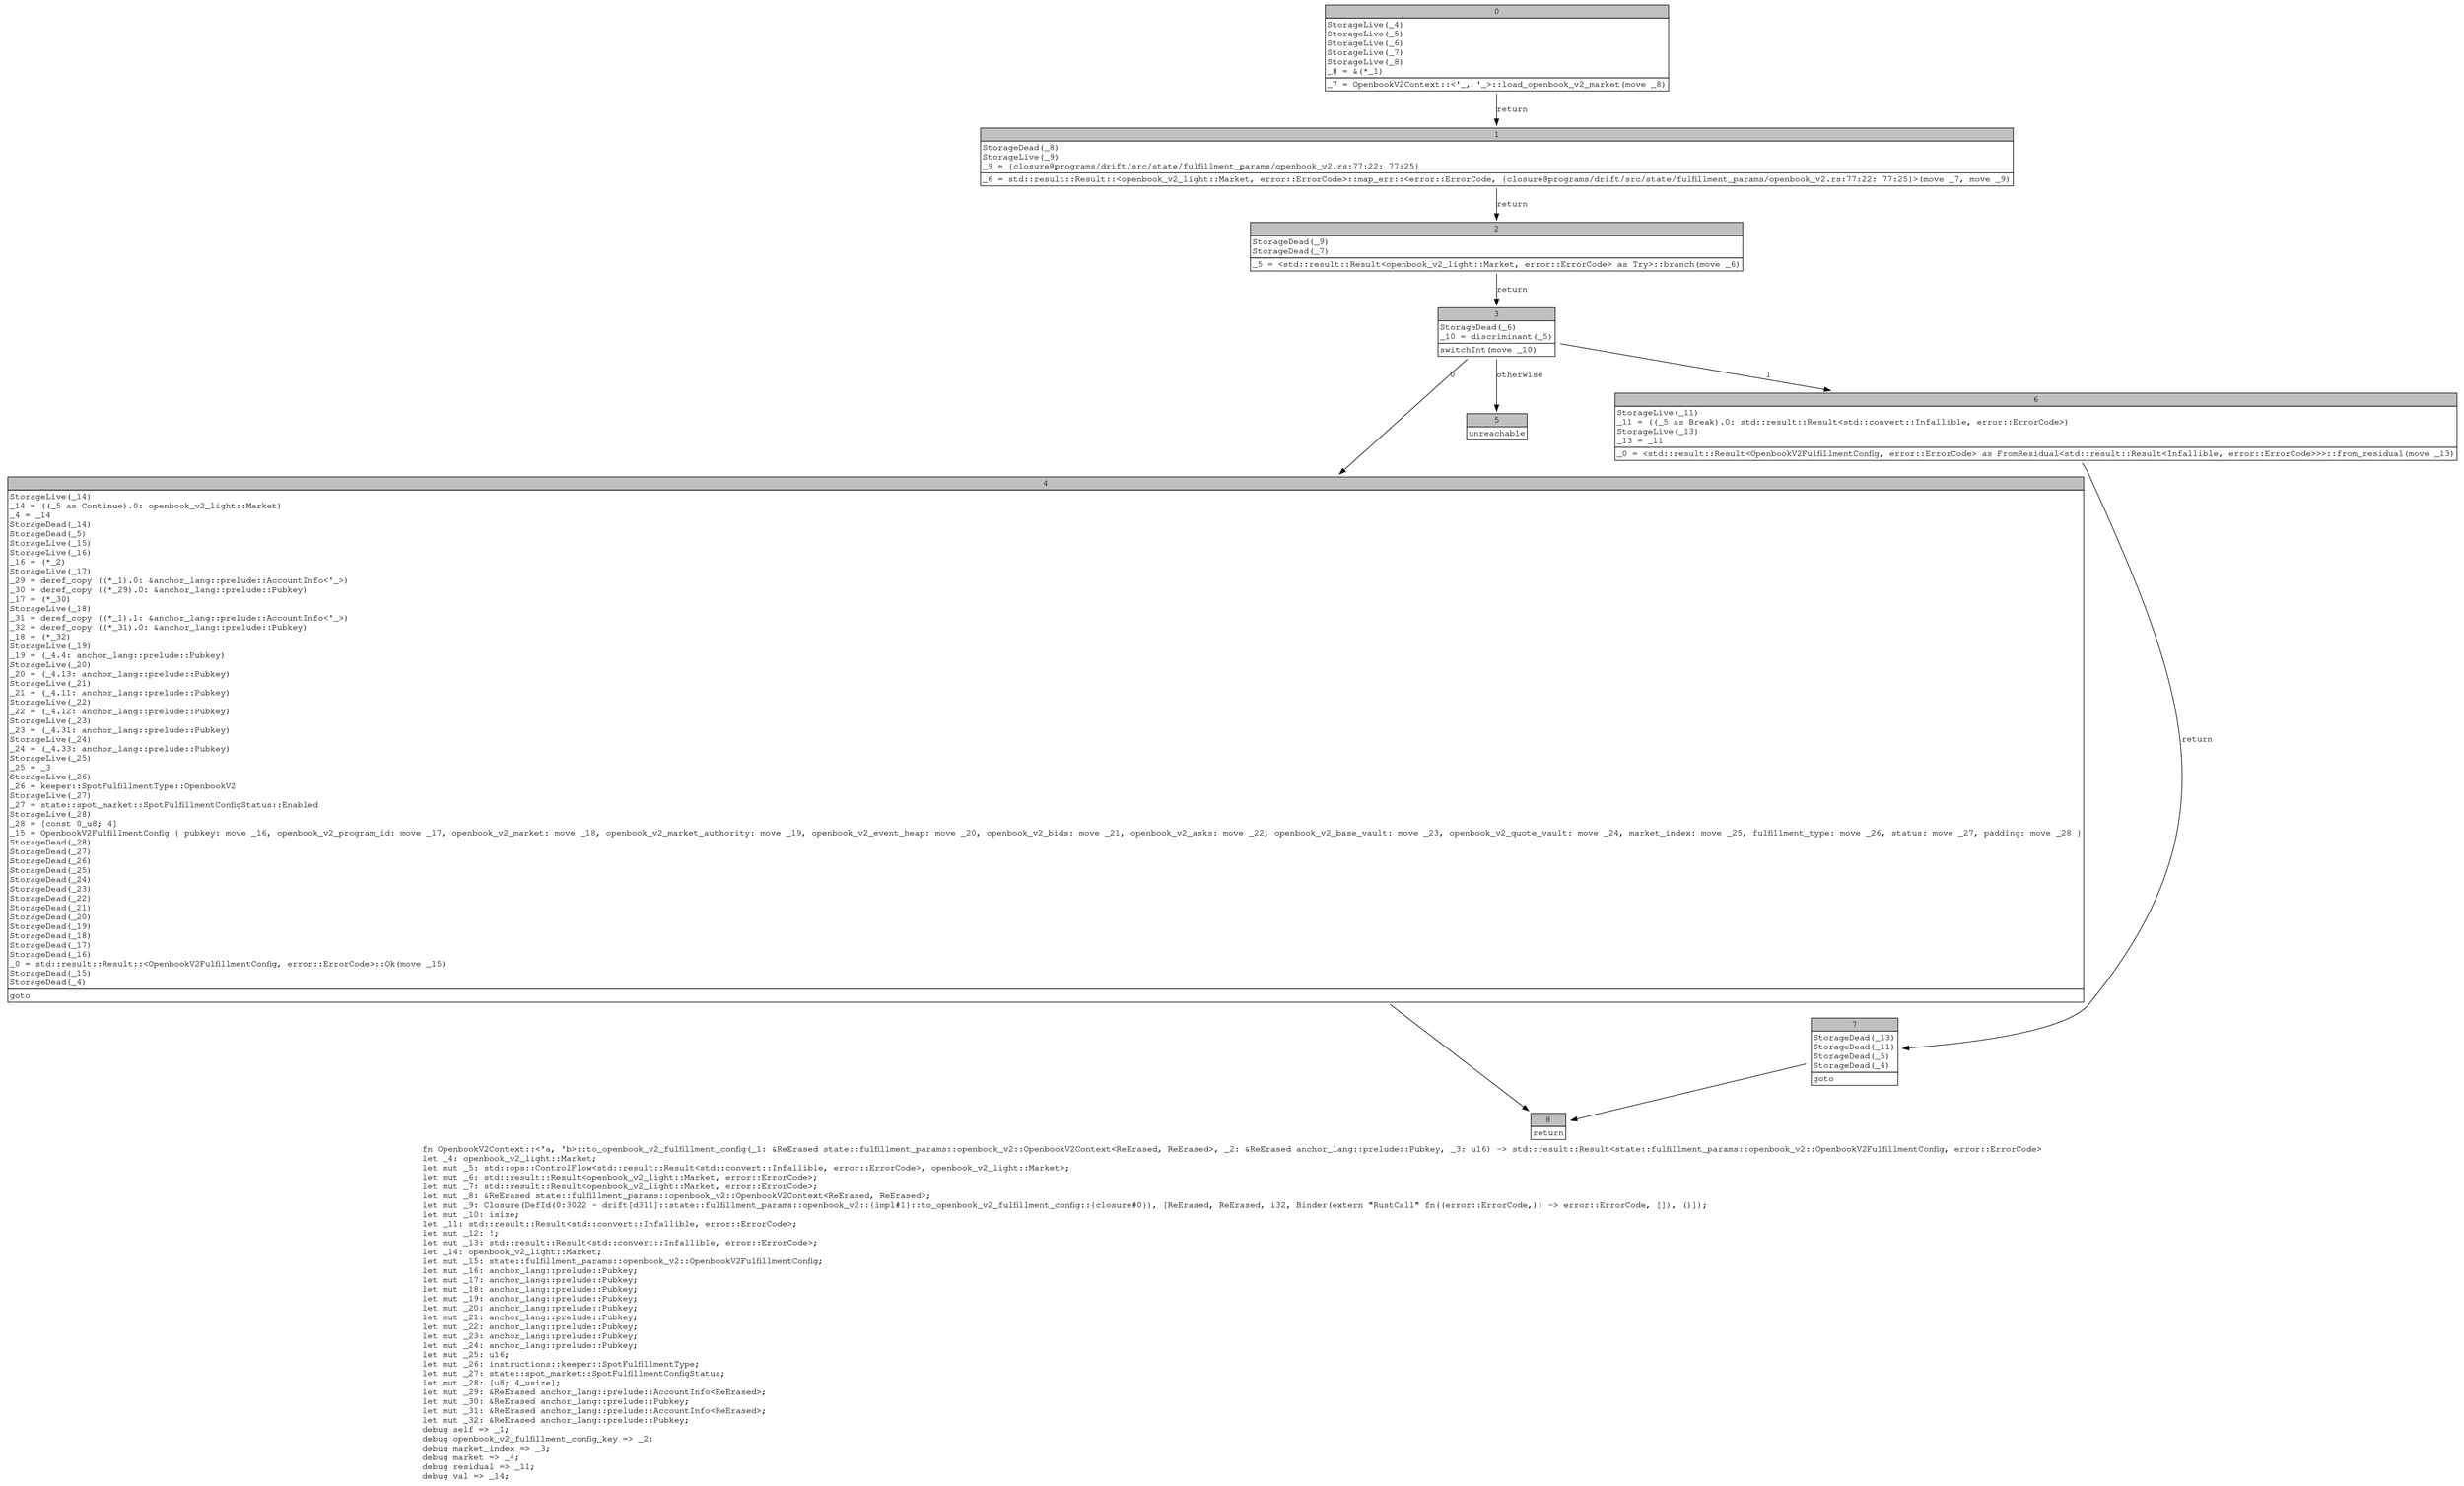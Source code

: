 digraph Mir_0_3021 {
    graph [fontname="Courier, monospace"];
    node [fontname="Courier, monospace"];
    edge [fontname="Courier, monospace"];
    label=<fn OpenbookV2Context::&lt;'a, 'b&gt;::to_openbook_v2_fulfillment_config(_1: &amp;ReErased state::fulfillment_params::openbook_v2::OpenbookV2Context&lt;ReErased, ReErased&gt;, _2: &amp;ReErased anchor_lang::prelude::Pubkey, _3: u16) -&gt; std::result::Result&lt;state::fulfillment_params::openbook_v2::OpenbookV2FulfillmentConfig, error::ErrorCode&gt;<br align="left"/>let _4: openbook_v2_light::Market;<br align="left"/>let mut _5: std::ops::ControlFlow&lt;std::result::Result&lt;std::convert::Infallible, error::ErrorCode&gt;, openbook_v2_light::Market&gt;;<br align="left"/>let mut _6: std::result::Result&lt;openbook_v2_light::Market, error::ErrorCode&gt;;<br align="left"/>let mut _7: std::result::Result&lt;openbook_v2_light::Market, error::ErrorCode&gt;;<br align="left"/>let mut _8: &amp;ReErased state::fulfillment_params::openbook_v2::OpenbookV2Context&lt;ReErased, ReErased&gt;;<br align="left"/>let mut _9: Closure(DefId(0:3022 ~ drift[d311]::state::fulfillment_params::openbook_v2::{impl#1}::to_openbook_v2_fulfillment_config::{closure#0}), [ReErased, ReErased, i32, Binder(extern &quot;RustCall&quot; fn((error::ErrorCode,)) -&gt; error::ErrorCode, []), ()]);<br align="left"/>let mut _10: isize;<br align="left"/>let _11: std::result::Result&lt;std::convert::Infallible, error::ErrorCode&gt;;<br align="left"/>let mut _12: !;<br align="left"/>let mut _13: std::result::Result&lt;std::convert::Infallible, error::ErrorCode&gt;;<br align="left"/>let _14: openbook_v2_light::Market;<br align="left"/>let mut _15: state::fulfillment_params::openbook_v2::OpenbookV2FulfillmentConfig;<br align="left"/>let mut _16: anchor_lang::prelude::Pubkey;<br align="left"/>let mut _17: anchor_lang::prelude::Pubkey;<br align="left"/>let mut _18: anchor_lang::prelude::Pubkey;<br align="left"/>let mut _19: anchor_lang::prelude::Pubkey;<br align="left"/>let mut _20: anchor_lang::prelude::Pubkey;<br align="left"/>let mut _21: anchor_lang::prelude::Pubkey;<br align="left"/>let mut _22: anchor_lang::prelude::Pubkey;<br align="left"/>let mut _23: anchor_lang::prelude::Pubkey;<br align="left"/>let mut _24: anchor_lang::prelude::Pubkey;<br align="left"/>let mut _25: u16;<br align="left"/>let mut _26: instructions::keeper::SpotFulfillmentType;<br align="left"/>let mut _27: state::spot_market::SpotFulfillmentConfigStatus;<br align="left"/>let mut _28: [u8; 4_usize];<br align="left"/>let mut _29: &amp;ReErased anchor_lang::prelude::AccountInfo&lt;ReErased&gt;;<br align="left"/>let mut _30: &amp;ReErased anchor_lang::prelude::Pubkey;<br align="left"/>let mut _31: &amp;ReErased anchor_lang::prelude::AccountInfo&lt;ReErased&gt;;<br align="left"/>let mut _32: &amp;ReErased anchor_lang::prelude::Pubkey;<br align="left"/>debug self =&gt; _1;<br align="left"/>debug openbook_v2_fulfillment_config_key =&gt; _2;<br align="left"/>debug market_index =&gt; _3;<br align="left"/>debug market =&gt; _4;<br align="left"/>debug residual =&gt; _11;<br align="left"/>debug val =&gt; _14;<br align="left"/>>;
    bb0__0_3021 [shape="none", label=<<table border="0" cellborder="1" cellspacing="0"><tr><td bgcolor="gray" align="center" colspan="1">0</td></tr><tr><td align="left" balign="left">StorageLive(_4)<br/>StorageLive(_5)<br/>StorageLive(_6)<br/>StorageLive(_7)<br/>StorageLive(_8)<br/>_8 = &amp;(*_1)<br/></td></tr><tr><td align="left">_7 = OpenbookV2Context::&lt;'_, '_&gt;::load_openbook_v2_market(move _8)</td></tr></table>>];
    bb1__0_3021 [shape="none", label=<<table border="0" cellborder="1" cellspacing="0"><tr><td bgcolor="gray" align="center" colspan="1">1</td></tr><tr><td align="left" balign="left">StorageDead(_8)<br/>StorageLive(_9)<br/>_9 = {closure@programs/drift/src/state/fulfillment_params/openbook_v2.rs:77:22: 77:25}<br/></td></tr><tr><td align="left">_6 = std::result::Result::&lt;openbook_v2_light::Market, error::ErrorCode&gt;::map_err::&lt;error::ErrorCode, {closure@programs/drift/src/state/fulfillment_params/openbook_v2.rs:77:22: 77:25}&gt;(move _7, move _9)</td></tr></table>>];
    bb2__0_3021 [shape="none", label=<<table border="0" cellborder="1" cellspacing="0"><tr><td bgcolor="gray" align="center" colspan="1">2</td></tr><tr><td align="left" balign="left">StorageDead(_9)<br/>StorageDead(_7)<br/></td></tr><tr><td align="left">_5 = &lt;std::result::Result&lt;openbook_v2_light::Market, error::ErrorCode&gt; as Try&gt;::branch(move _6)</td></tr></table>>];
    bb3__0_3021 [shape="none", label=<<table border="0" cellborder="1" cellspacing="0"><tr><td bgcolor="gray" align="center" colspan="1">3</td></tr><tr><td align="left" balign="left">StorageDead(_6)<br/>_10 = discriminant(_5)<br/></td></tr><tr><td align="left">switchInt(move _10)</td></tr></table>>];
    bb4__0_3021 [shape="none", label=<<table border="0" cellborder="1" cellspacing="0"><tr><td bgcolor="gray" align="center" colspan="1">4</td></tr><tr><td align="left" balign="left">StorageLive(_14)<br/>_14 = ((_5 as Continue).0: openbook_v2_light::Market)<br/>_4 = _14<br/>StorageDead(_14)<br/>StorageDead(_5)<br/>StorageLive(_15)<br/>StorageLive(_16)<br/>_16 = (*_2)<br/>StorageLive(_17)<br/>_29 = deref_copy ((*_1).0: &amp;anchor_lang::prelude::AccountInfo&lt;'_&gt;)<br/>_30 = deref_copy ((*_29).0: &amp;anchor_lang::prelude::Pubkey)<br/>_17 = (*_30)<br/>StorageLive(_18)<br/>_31 = deref_copy ((*_1).1: &amp;anchor_lang::prelude::AccountInfo&lt;'_&gt;)<br/>_32 = deref_copy ((*_31).0: &amp;anchor_lang::prelude::Pubkey)<br/>_18 = (*_32)<br/>StorageLive(_19)<br/>_19 = (_4.4: anchor_lang::prelude::Pubkey)<br/>StorageLive(_20)<br/>_20 = (_4.13: anchor_lang::prelude::Pubkey)<br/>StorageLive(_21)<br/>_21 = (_4.11: anchor_lang::prelude::Pubkey)<br/>StorageLive(_22)<br/>_22 = (_4.12: anchor_lang::prelude::Pubkey)<br/>StorageLive(_23)<br/>_23 = (_4.31: anchor_lang::prelude::Pubkey)<br/>StorageLive(_24)<br/>_24 = (_4.33: anchor_lang::prelude::Pubkey)<br/>StorageLive(_25)<br/>_25 = _3<br/>StorageLive(_26)<br/>_26 = keeper::SpotFulfillmentType::OpenbookV2<br/>StorageLive(_27)<br/>_27 = state::spot_market::SpotFulfillmentConfigStatus::Enabled<br/>StorageLive(_28)<br/>_28 = [const 0_u8; 4]<br/>_15 = OpenbookV2FulfillmentConfig { pubkey: move _16, openbook_v2_program_id: move _17, openbook_v2_market: move _18, openbook_v2_market_authority: move _19, openbook_v2_event_heap: move _20, openbook_v2_bids: move _21, openbook_v2_asks: move _22, openbook_v2_base_vault: move _23, openbook_v2_quote_vault: move _24, market_index: move _25, fulfillment_type: move _26, status: move _27, padding: move _28 }<br/>StorageDead(_28)<br/>StorageDead(_27)<br/>StorageDead(_26)<br/>StorageDead(_25)<br/>StorageDead(_24)<br/>StorageDead(_23)<br/>StorageDead(_22)<br/>StorageDead(_21)<br/>StorageDead(_20)<br/>StorageDead(_19)<br/>StorageDead(_18)<br/>StorageDead(_17)<br/>StorageDead(_16)<br/>_0 = std::result::Result::&lt;OpenbookV2FulfillmentConfig, error::ErrorCode&gt;::Ok(move _15)<br/>StorageDead(_15)<br/>StorageDead(_4)<br/></td></tr><tr><td align="left">goto</td></tr></table>>];
    bb5__0_3021 [shape="none", label=<<table border="0" cellborder="1" cellspacing="0"><tr><td bgcolor="gray" align="center" colspan="1">5</td></tr><tr><td align="left">unreachable</td></tr></table>>];
    bb6__0_3021 [shape="none", label=<<table border="0" cellborder="1" cellspacing="0"><tr><td bgcolor="gray" align="center" colspan="1">6</td></tr><tr><td align="left" balign="left">StorageLive(_11)<br/>_11 = ((_5 as Break).0: std::result::Result&lt;std::convert::Infallible, error::ErrorCode&gt;)<br/>StorageLive(_13)<br/>_13 = _11<br/></td></tr><tr><td align="left">_0 = &lt;std::result::Result&lt;OpenbookV2FulfillmentConfig, error::ErrorCode&gt; as FromResidual&lt;std::result::Result&lt;Infallible, error::ErrorCode&gt;&gt;&gt;::from_residual(move _13)</td></tr></table>>];
    bb7__0_3021 [shape="none", label=<<table border="0" cellborder="1" cellspacing="0"><tr><td bgcolor="gray" align="center" colspan="1">7</td></tr><tr><td align="left" balign="left">StorageDead(_13)<br/>StorageDead(_11)<br/>StorageDead(_5)<br/>StorageDead(_4)<br/></td></tr><tr><td align="left">goto</td></tr></table>>];
    bb8__0_3021 [shape="none", label=<<table border="0" cellborder="1" cellspacing="0"><tr><td bgcolor="gray" align="center" colspan="1">8</td></tr><tr><td align="left">return</td></tr></table>>];
    bb0__0_3021 -> bb1__0_3021 [label="return"];
    bb1__0_3021 -> bb2__0_3021 [label="return"];
    bb2__0_3021 -> bb3__0_3021 [label="return"];
    bb3__0_3021 -> bb4__0_3021 [label="0"];
    bb3__0_3021 -> bb6__0_3021 [label="1"];
    bb3__0_3021 -> bb5__0_3021 [label="otherwise"];
    bb4__0_3021 -> bb8__0_3021 [label=""];
    bb6__0_3021 -> bb7__0_3021 [label="return"];
    bb7__0_3021 -> bb8__0_3021 [label=""];
}
